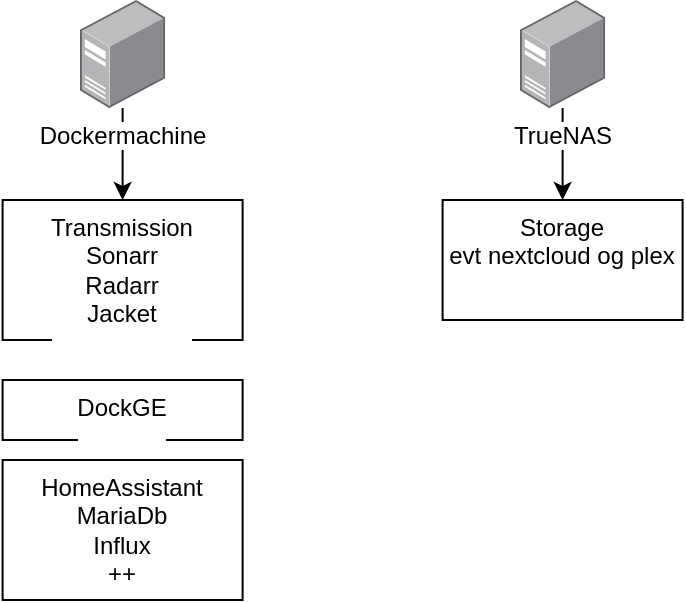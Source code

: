 <mxfile version="24.7.17">
  <diagram name="Page-1" id="822b0af5-4adb-64df-f703-e8dfc1f81529">
    <mxGraphModel dx="830" dy="513" grid="1" gridSize="10" guides="1" tooltips="1" connect="1" arrows="1" fold="1" page="1" pageScale="1" pageWidth="1100" pageHeight="850" background="none" math="0" shadow="0">
      <root>
        <mxCell id="0" />
        <mxCell id="1" parent="0" />
        <mxCell id="mQRKh_SeK4KCM8E4RZQr-3" value="" style="edgeStyle=orthogonalEdgeStyle;rounded=0;orthogonalLoop=1;jettySize=auto;html=1;" edge="1" parent="1" source="mQRKh_SeK4KCM8E4RZQr-1" target="mQRKh_SeK4KCM8E4RZQr-2">
          <mxGeometry relative="1" as="geometry" />
        </mxCell>
        <mxCell id="mQRKh_SeK4KCM8E4RZQr-1" value="TrueNAS" style="image;points=[];aspect=fixed;html=1;align=center;shadow=0;dashed=0;image=img/lib/allied_telesis/computer_and_terminals/Server_Desktop.svg;" vertex="1" parent="1">
          <mxGeometry x="860" y="150" width="42.6" height="54" as="geometry" />
        </mxCell>
        <mxCell id="mQRKh_SeK4KCM8E4RZQr-2" value="&lt;div&gt;Storage&lt;/div&gt;&lt;div&gt;evt nextcloud og plex&lt;/div&gt;&lt;div&gt;&lt;br&gt;&lt;/div&gt;" style="whiteSpace=wrap;html=1;verticalAlign=top;labelBackgroundColor=default;shadow=0;dashed=0;" vertex="1" parent="1">
          <mxGeometry x="821.3" y="250" width="120" height="60" as="geometry" />
        </mxCell>
        <mxCell id="mQRKh_SeK4KCM8E4RZQr-6" value="" style="edgeStyle=orthogonalEdgeStyle;rounded=0;orthogonalLoop=1;jettySize=auto;html=1;" edge="1" parent="1" source="mQRKh_SeK4KCM8E4RZQr-4" target="mQRKh_SeK4KCM8E4RZQr-5">
          <mxGeometry relative="1" as="geometry" />
        </mxCell>
        <mxCell id="mQRKh_SeK4KCM8E4RZQr-4" value="Dockermachine" style="image;points=[];aspect=fixed;html=1;align=center;shadow=0;dashed=0;image=img/lib/allied_telesis/computer_and_terminals/Server_Desktop.svg;" vertex="1" parent="1">
          <mxGeometry x="640" y="150" width="42.6" height="54" as="geometry" />
        </mxCell>
        <mxCell id="mQRKh_SeK4KCM8E4RZQr-5" value="&lt;div&gt;Transmission&lt;/div&gt;&lt;div&gt;Sonarr&lt;/div&gt;&lt;div&gt;Radarr&lt;/div&gt;&lt;div&gt;Jacket&lt;/div&gt;&lt;div&gt;&lt;br&gt;&lt;/div&gt;" style="whiteSpace=wrap;html=1;verticalAlign=top;labelBackgroundColor=default;shadow=0;dashed=0;" vertex="1" parent="1">
          <mxGeometry x="601.3" y="250" width="120" height="70" as="geometry" />
        </mxCell>
        <mxCell id="mQRKh_SeK4KCM8E4RZQr-7" value="&lt;div&gt;DockGE&lt;/div&gt;&lt;div&gt;&lt;br&gt;&lt;/div&gt;" style="whiteSpace=wrap;html=1;verticalAlign=top;labelBackgroundColor=default;shadow=0;dashed=0;" vertex="1" parent="1">
          <mxGeometry x="601.3" y="340" width="120" height="30" as="geometry" />
        </mxCell>
        <mxCell id="mQRKh_SeK4KCM8E4RZQr-8" value="&lt;div&gt;HomeAssistant&lt;/div&gt;&lt;div&gt;MariaDb&lt;/div&gt;&lt;div&gt;Influx&lt;/div&gt;&lt;div&gt;++&lt;br&gt;&lt;/div&gt;" style="whiteSpace=wrap;html=1;verticalAlign=top;labelBackgroundColor=default;shadow=0;dashed=0;" vertex="1" parent="1">
          <mxGeometry x="601.3" y="380" width="120" height="70" as="geometry" />
        </mxCell>
      </root>
    </mxGraphModel>
  </diagram>
</mxfile>
